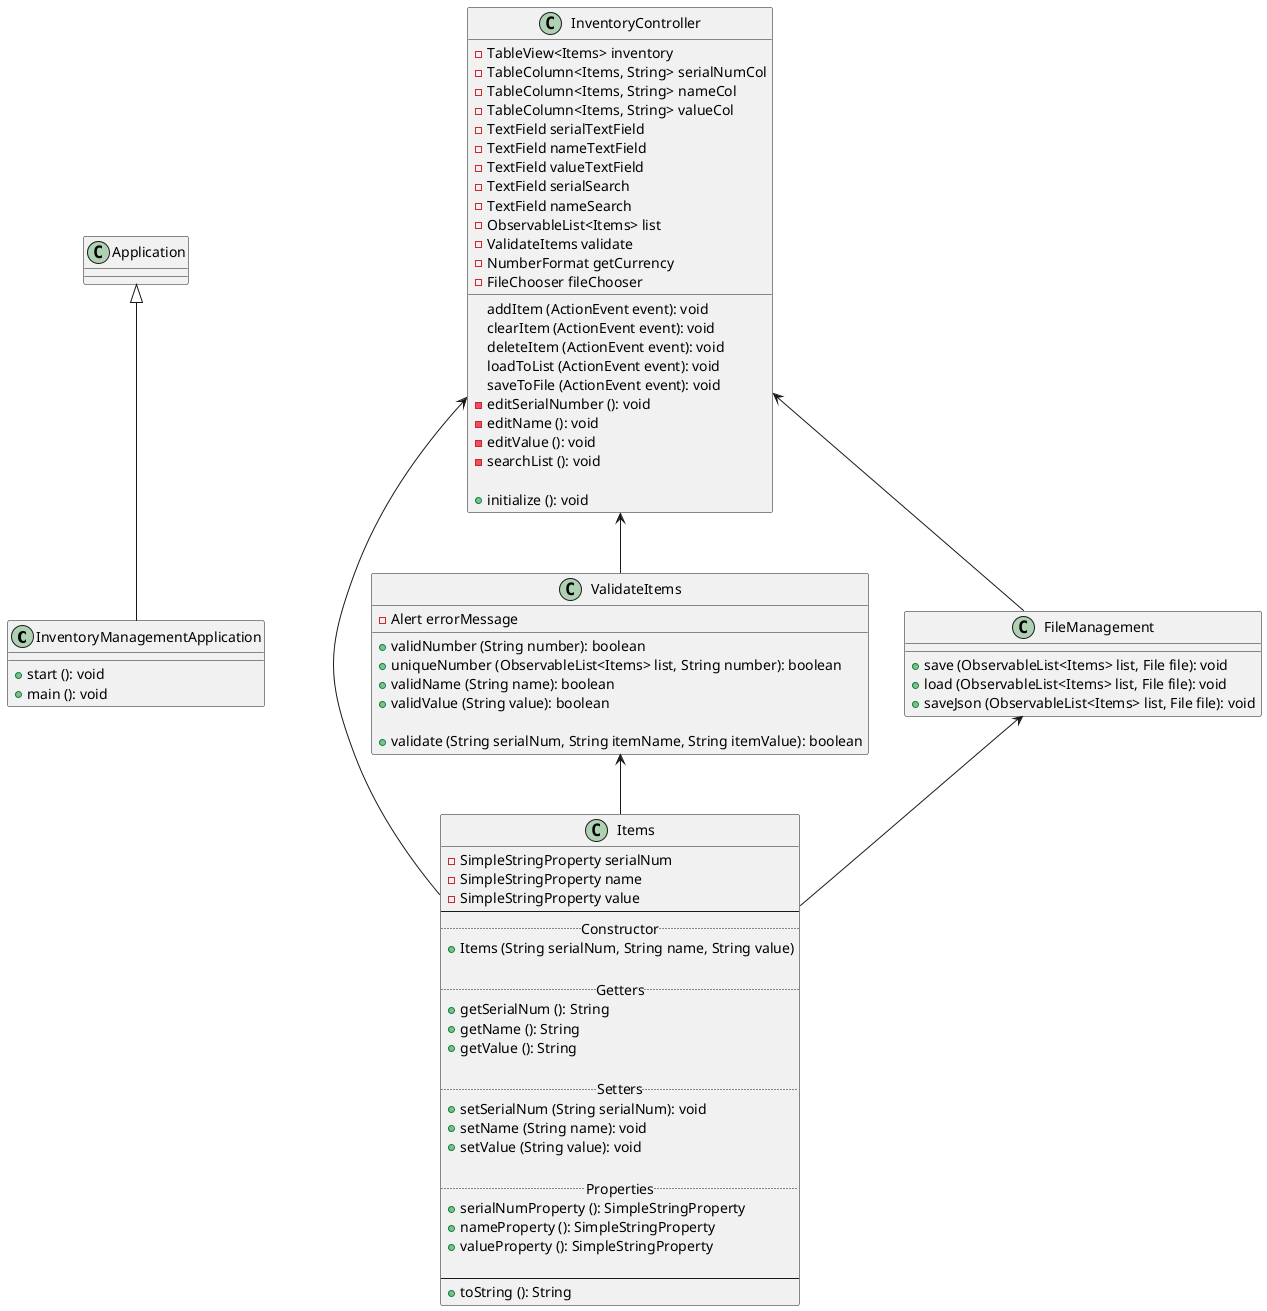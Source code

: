 @startuml

class InventoryManagementApplication {
    +start (): void
    +main (): void
}

Application <|-- InventoryManagementApplication

class InventoryController {
    -TableView<Items> inventory
    -TableColumn<Items, String> serialNumCol
    -TableColumn<Items, String> nameCol
    -TableColumn<Items, String> valueCol
    -TextField serialTextField
    -TextField nameTextField
    -TextField valueTextField
    -TextField serialSearch
    -TextField nameSearch
    -ObservableList<Items> list
    -ValidateItems validate
    -NumberFormat getCurrency
    -FileChooser fileChooser

    addItem (ActionEvent event): void
    clearItem (ActionEvent event): void
    deleteItem (ActionEvent event): void
    loadToList (ActionEvent event): void
    saveToFile (ActionEvent event): void
    -editSerialNumber (): void
    -editName (): void
    -editValue (): void
    -searchList (): void

    +initialize (): void
}

class Items {
    -SimpleStringProperty serialNum
    -SimpleStringProperty name
    -SimpleStringProperty value
--
    ..Constructor..
    +Items (String serialNum, String name, String value)

    ..Getters..
    +getSerialNum (): String
    +getName (): String
    +getValue (): String

    ..Setters..
    +setSerialNum (String serialNum): void
    +setName (String name): void
    +setValue (String value): void

    ..Properties..
    +serialNumProperty (): SimpleStringProperty
    +nameProperty (): SimpleStringProperty
    +valueProperty (): SimpleStringProperty

    --
    +toString (): String
}

InventoryController <-- Items
ValidateItems <-- Items
FileManagement <-- Items

class ValidateItems {
    -Alert errorMessage

    +validNumber (String number): boolean
    +uniqueNumber (ObservableList<Items> list, String number): boolean
    +validName (String name): boolean
    +validValue (String value): boolean

    +validate (String serialNum, String itemName, String itemValue): boolean
}

InventoryController <--ValidateItems

class FileManagement {
    +save (ObservableList<Items> list, File file): void
    +load (ObservableList<Items> list, File file): void
    +saveJson (ObservableList<Items> list, File file): void
}

InventoryController <-- FileManagement

@enduml
